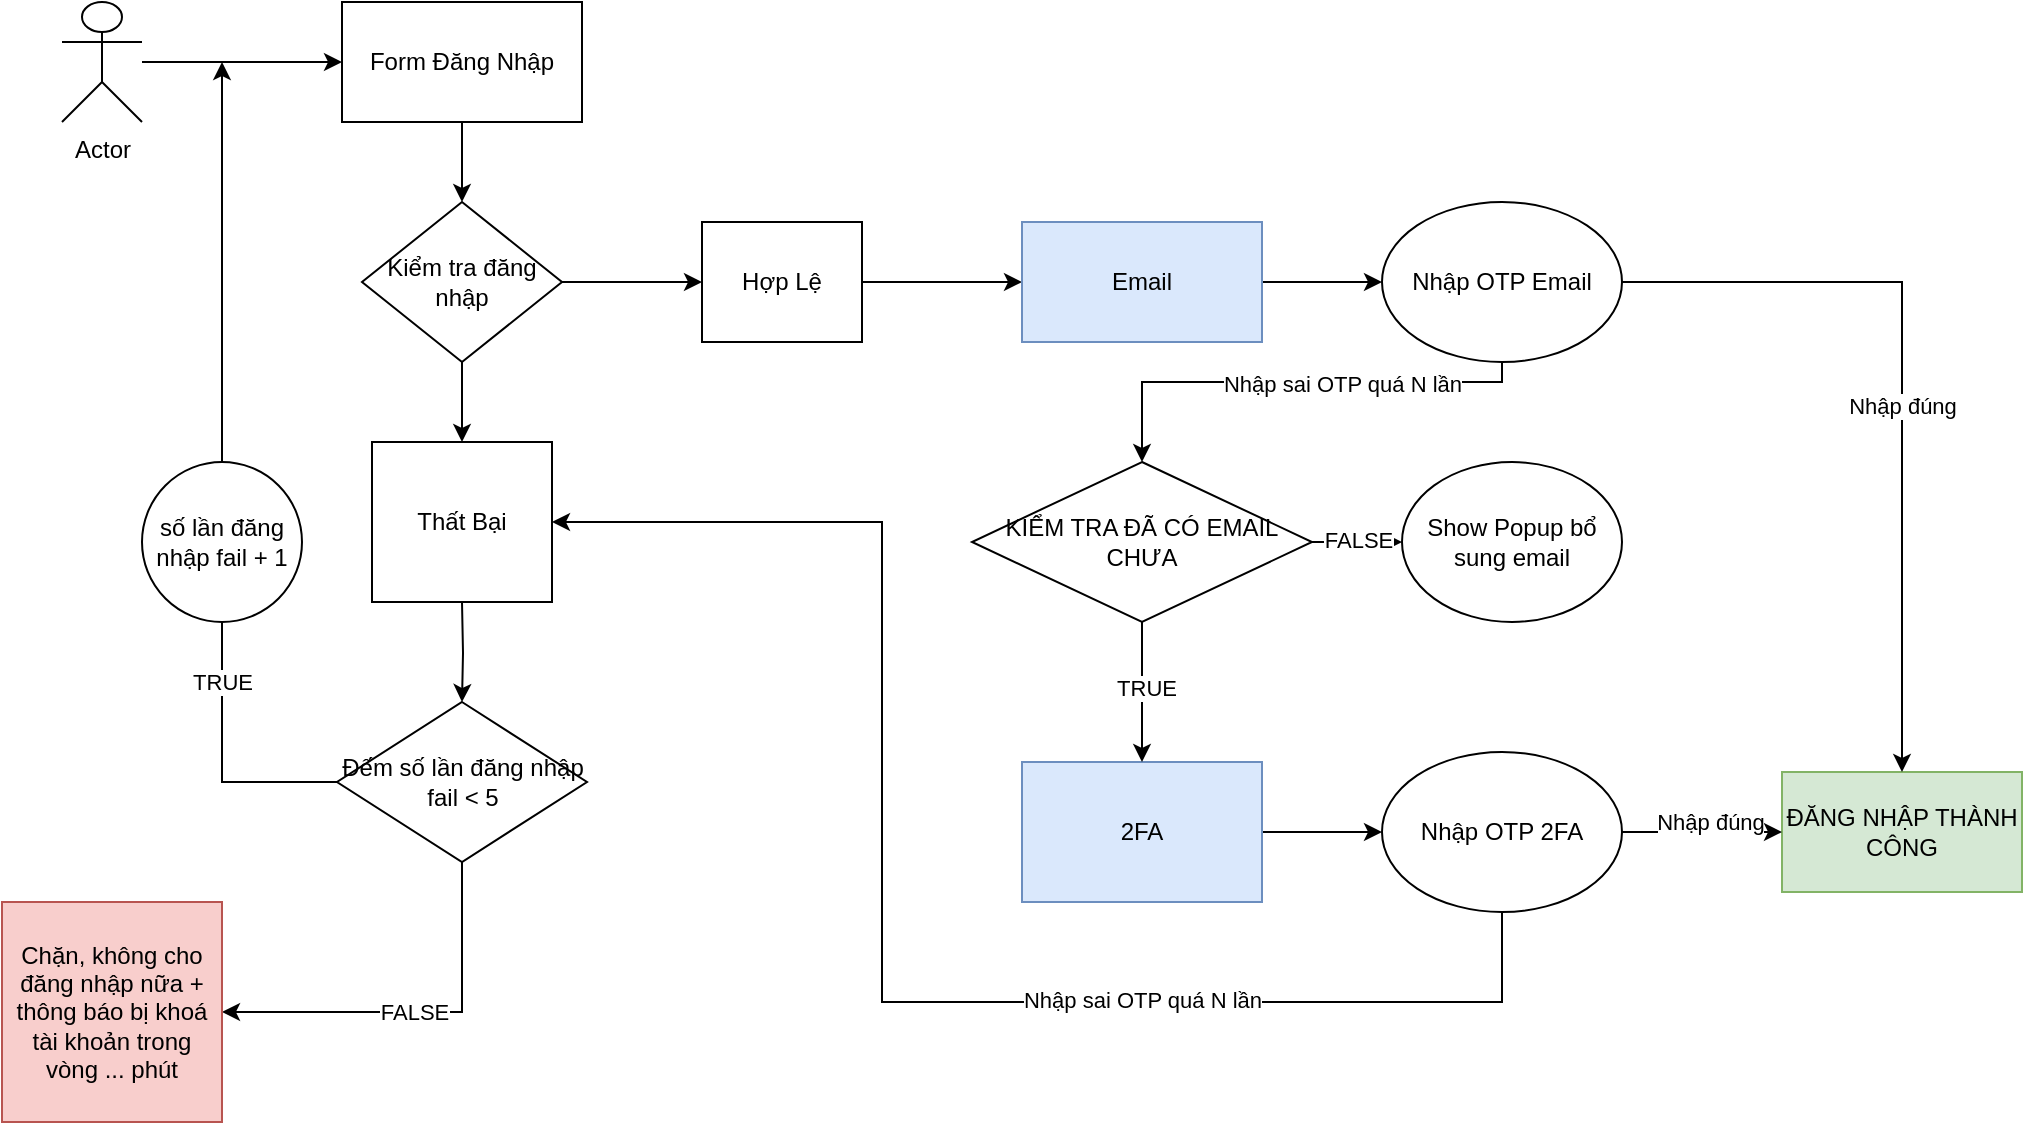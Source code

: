 <mxfile version="24.5.4" type="github">
  <diagram name="Page-1" id="c7488fd3-1785-93aa-aadb-54a6760d102a">
    <mxGraphModel dx="1194" dy="689" grid="1" gridSize="10" guides="1" tooltips="1" connect="1" arrows="1" fold="1" page="1" pageScale="1" pageWidth="1100" pageHeight="850" background="none" math="0" shadow="0">
      <root>
        <mxCell id="0" />
        <mxCell id="1" parent="0" />
        <mxCell id="ffWWxnEGxaDHrsxdAcYm-20" style="edgeStyle=orthogonalEdgeStyle;rounded=0;orthogonalLoop=1;jettySize=auto;html=1;exitX=0.5;exitY=1;exitDx=0;exitDy=0;entryX=1;entryY=0.5;entryDx=0;entryDy=0;" edge="1" parent="1" source="ffWWxnEGxaDHrsxdAcYm-4" target="ffWWxnEGxaDHrsxdAcYm-22">
          <mxGeometry relative="1" as="geometry">
            <mxPoint x="370" y="550" as="sourcePoint" />
            <mxPoint x="310" y="590" as="targetPoint" />
            <Array as="points">
              <mxPoint x="310" y="595" />
            </Array>
          </mxGeometry>
        </mxCell>
        <mxCell id="ffWWxnEGxaDHrsxdAcYm-21" value="FALSE" style="edgeLabel;html=1;align=center;verticalAlign=middle;resizable=0;points=[];" vertex="1" connectable="0" parent="ffWWxnEGxaDHrsxdAcYm-20">
          <mxGeometry x="-0.148" y="-2" relative="1" as="geometry">
            <mxPoint x="-16" y="2" as="offset" />
          </mxGeometry>
        </mxCell>
        <mxCell id="ffWWxnEGxaDHrsxdAcYm-4" value="Đếm số lần đăng nhập fail &amp;lt; 5" style="rhombus;whiteSpace=wrap;html=1;strokeColor=default;" vertex="1" parent="1">
          <mxGeometry x="247.5" y="440" width="125" height="80" as="geometry" />
        </mxCell>
        <mxCell id="ffWWxnEGxaDHrsxdAcYm-31" style="edgeStyle=orthogonalEdgeStyle;rounded=0;orthogonalLoop=1;jettySize=auto;html=1;entryX=0;entryY=0.5;entryDx=0;entryDy=0;exitX=1;exitY=0.5;exitDx=0;exitDy=0;" edge="1" parent="1" source="ffWWxnEGxaDHrsxdAcYm-106">
          <mxGeometry relative="1" as="geometry">
            <mxPoint x="370" y="230" as="sourcePoint" />
            <mxPoint x="430" y="230" as="targetPoint" />
          </mxGeometry>
        </mxCell>
        <mxCell id="ffWWxnEGxaDHrsxdAcYm-14" value="" style="edgeStyle=orthogonalEdgeStyle;rounded=0;orthogonalLoop=1;jettySize=auto;html=1;" edge="1" parent="1">
          <mxGeometry relative="1" as="geometry">
            <mxPoint x="310" y="260" as="sourcePoint" />
            <mxPoint x="310" y="310" as="targetPoint" />
          </mxGeometry>
        </mxCell>
        <mxCell id="ffWWxnEGxaDHrsxdAcYm-17" style="edgeStyle=orthogonalEdgeStyle;rounded=0;orthogonalLoop=1;jettySize=auto;html=1;entryX=0.5;entryY=0;entryDx=0;entryDy=0;" edge="1" parent="1" target="ffWWxnEGxaDHrsxdAcYm-4">
          <mxGeometry relative="1" as="geometry">
            <mxPoint x="310" y="390" as="sourcePoint" />
          </mxGeometry>
        </mxCell>
        <mxCell id="ffWWxnEGxaDHrsxdAcYm-22" value="Chặn, không cho đăng nhập nữa + thông báo bị khoá tài khoản trong vòng ... phút" style="whiteSpace=wrap;html=1;aspect=fixed;fillColor=#f8cecc;strokeColor=#b85450;" vertex="1" parent="1">
          <mxGeometry x="80" y="540" width="110" height="110" as="geometry" />
        </mxCell>
        <mxCell id="ffWWxnEGxaDHrsxdAcYm-32" style="edgeStyle=orthogonalEdgeStyle;rounded=0;orthogonalLoop=1;jettySize=auto;html=1;" edge="1" parent="1">
          <mxGeometry relative="1" as="geometry">
            <mxPoint x="590" y="230" as="targetPoint" />
            <mxPoint x="510" y="230" as="sourcePoint" />
          </mxGeometry>
        </mxCell>
        <mxCell id="ffWWxnEGxaDHrsxdAcYm-73" style="edgeStyle=orthogonalEdgeStyle;rounded=0;orthogonalLoop=1;jettySize=auto;html=1;entryX=0;entryY=0.5;entryDx=0;entryDy=0;" edge="1" parent="1" source="ffWWxnEGxaDHrsxdAcYm-33" target="ffWWxnEGxaDHrsxdAcYm-70">
          <mxGeometry relative="1" as="geometry" />
        </mxCell>
        <mxCell id="ffWWxnEGxaDHrsxdAcYm-33" value="Email" style="rounded=0;whiteSpace=wrap;html=1;fillColor=#dae8fc;strokeColor=#6c8ebf;" vertex="1" parent="1">
          <mxGeometry x="590" y="200" width="120" height="60" as="geometry" />
        </mxCell>
        <mxCell id="ffWWxnEGxaDHrsxdAcYm-83" style="edgeStyle=orthogonalEdgeStyle;rounded=0;orthogonalLoop=1;jettySize=auto;html=1;entryX=0;entryY=0.5;entryDx=0;entryDy=0;" edge="1" parent="1" source="ffWWxnEGxaDHrsxdAcYm-38" target="ffWWxnEGxaDHrsxdAcYm-81">
          <mxGeometry relative="1" as="geometry" />
        </mxCell>
        <mxCell id="ffWWxnEGxaDHrsxdAcYm-38" value="2FA" style="rounded=0;whiteSpace=wrap;html=1;fillColor=#dae8fc;strokeColor=#6c8ebf;" vertex="1" parent="1">
          <mxGeometry x="590" y="470" width="120" height="70" as="geometry" />
        </mxCell>
        <mxCell id="ffWWxnEGxaDHrsxdAcYm-99" style="edgeStyle=orthogonalEdgeStyle;rounded=0;orthogonalLoop=1;jettySize=auto;html=1;entryX=0.5;entryY=0;entryDx=0;entryDy=0;" edge="1" parent="1" source="ffWWxnEGxaDHrsxdAcYm-54" target="ffWWxnEGxaDHrsxdAcYm-38">
          <mxGeometry relative="1" as="geometry" />
        </mxCell>
        <mxCell id="ffWWxnEGxaDHrsxdAcYm-100" value="TRUE" style="edgeLabel;html=1;align=center;verticalAlign=middle;resizable=0;points=[];" vertex="1" connectable="0" parent="ffWWxnEGxaDHrsxdAcYm-99">
          <mxGeometry x="-0.071" y="2" relative="1" as="geometry">
            <mxPoint as="offset" />
          </mxGeometry>
        </mxCell>
        <mxCell id="ffWWxnEGxaDHrsxdAcYm-101" style="edgeStyle=orthogonalEdgeStyle;rounded=0;orthogonalLoop=1;jettySize=auto;html=1;" edge="1" parent="1" source="ffWWxnEGxaDHrsxdAcYm-54">
          <mxGeometry relative="1" as="geometry">
            <mxPoint x="780" y="360" as="targetPoint" />
          </mxGeometry>
        </mxCell>
        <mxCell id="ffWWxnEGxaDHrsxdAcYm-105" value="FALSE" style="edgeLabel;html=1;align=center;verticalAlign=middle;resizable=0;points=[];" vertex="1" connectable="0" parent="ffWWxnEGxaDHrsxdAcYm-101">
          <mxGeometry x="-0.011" relative="1" as="geometry">
            <mxPoint y="-1" as="offset" />
          </mxGeometry>
        </mxCell>
        <mxCell id="ffWWxnEGxaDHrsxdAcYm-54" value="KIỂM TRA ĐÃ CÓ EMAIL CHƯA" style="rhombus;whiteSpace=wrap;html=1;" vertex="1" parent="1">
          <mxGeometry x="565" y="320" width="170" height="80" as="geometry" />
        </mxCell>
        <mxCell id="ffWWxnEGxaDHrsxdAcYm-59" value="ĐĂNG NHẬP THÀNH CÔNG" style="rounded=0;whiteSpace=wrap;html=1;fillColor=#d5e8d4;strokeColor=#82b366;" vertex="1" parent="1">
          <mxGeometry x="970" y="475" width="120" height="60" as="geometry" />
        </mxCell>
        <mxCell id="ffWWxnEGxaDHrsxdAcYm-69" value="Hợp Lệ" style="rounded=0;whiteSpace=wrap;html=1;" vertex="1" parent="1">
          <mxGeometry x="430" y="200" width="80" height="60" as="geometry" />
        </mxCell>
        <mxCell id="ffWWxnEGxaDHrsxdAcYm-74" style="edgeStyle=orthogonalEdgeStyle;rounded=0;orthogonalLoop=1;jettySize=auto;html=1;entryX=0.5;entryY=0;entryDx=0;entryDy=0;" edge="1" parent="1" source="ffWWxnEGxaDHrsxdAcYm-70" target="ffWWxnEGxaDHrsxdAcYm-59">
          <mxGeometry relative="1" as="geometry">
            <mxPoint x="1000" y="470" as="targetPoint" />
            <Array as="points">
              <mxPoint x="1030" y="230" />
            </Array>
          </mxGeometry>
        </mxCell>
        <mxCell id="ffWWxnEGxaDHrsxdAcYm-75" value="Nhập đúng" style="edgeLabel;html=1;align=center;verticalAlign=middle;resizable=0;points=[];" vertex="1" connectable="0" parent="ffWWxnEGxaDHrsxdAcYm-74">
          <mxGeometry x="0.05" relative="1" as="geometry">
            <mxPoint as="offset" />
          </mxGeometry>
        </mxCell>
        <mxCell id="ffWWxnEGxaDHrsxdAcYm-98" style="edgeStyle=orthogonalEdgeStyle;rounded=0;orthogonalLoop=1;jettySize=auto;html=1;entryX=0.5;entryY=0;entryDx=0;entryDy=0;" edge="1" parent="1" source="ffWWxnEGxaDHrsxdAcYm-70" target="ffWWxnEGxaDHrsxdAcYm-54">
          <mxGeometry relative="1" as="geometry">
            <Array as="points">
              <mxPoint x="830" y="280" />
              <mxPoint x="650" y="280" />
            </Array>
          </mxGeometry>
        </mxCell>
        <mxCell id="ffWWxnEGxaDHrsxdAcYm-103" value="Nhập sai OTP quá N lần" style="edgeLabel;html=1;align=center;verticalAlign=middle;resizable=0;points=[];" vertex="1" connectable="0" parent="ffWWxnEGxaDHrsxdAcYm-98">
          <mxGeometry x="-0.204" y="1" relative="1" as="geometry">
            <mxPoint x="1" as="offset" />
          </mxGeometry>
        </mxCell>
        <mxCell id="ffWWxnEGxaDHrsxdAcYm-70" value="Nhập OTP Email" style="ellipse;whiteSpace=wrap;html=1;" vertex="1" parent="1">
          <mxGeometry x="770" y="190" width="120" height="80" as="geometry" />
        </mxCell>
        <mxCell id="ffWWxnEGxaDHrsxdAcYm-84" value="Nhập đúng" style="edgeStyle=orthogonalEdgeStyle;rounded=0;orthogonalLoop=1;jettySize=auto;html=1;entryX=0;entryY=0.5;entryDx=0;entryDy=0;" edge="1" parent="1" source="ffWWxnEGxaDHrsxdAcYm-81" target="ffWWxnEGxaDHrsxdAcYm-59">
          <mxGeometry x="0.091" y="5" relative="1" as="geometry">
            <mxPoint as="offset" />
          </mxGeometry>
        </mxCell>
        <mxCell id="ffWWxnEGxaDHrsxdAcYm-96" style="edgeStyle=orthogonalEdgeStyle;rounded=0;orthogonalLoop=1;jettySize=auto;html=1;entryX=1;entryY=0.5;entryDx=0;entryDy=0;" edge="1" parent="1" source="ffWWxnEGxaDHrsxdAcYm-81" target="ffWWxnEGxaDHrsxdAcYm-85">
          <mxGeometry relative="1" as="geometry">
            <Array as="points">
              <mxPoint x="830" y="590" />
              <mxPoint x="520" y="590" />
              <mxPoint x="520" y="350" />
            </Array>
          </mxGeometry>
        </mxCell>
        <mxCell id="ffWWxnEGxaDHrsxdAcYm-97" value="Nhập sai OTP quá N lần" style="edgeLabel;html=1;align=center;verticalAlign=middle;resizable=0;points=[];" vertex="1" connectable="0" parent="ffWWxnEGxaDHrsxdAcYm-96">
          <mxGeometry x="-0.404" y="-1" relative="1" as="geometry">
            <mxPoint x="1" as="offset" />
          </mxGeometry>
        </mxCell>
        <mxCell id="ffWWxnEGxaDHrsxdAcYm-81" value="Nhập OTP 2FA" style="ellipse;whiteSpace=wrap;html=1;" vertex="1" parent="1">
          <mxGeometry x="770" y="465" width="120" height="80" as="geometry" />
        </mxCell>
        <mxCell id="ffWWxnEGxaDHrsxdAcYm-85" value="Thất Bại" style="rounded=0;whiteSpace=wrap;html=1;" vertex="1" parent="1">
          <mxGeometry x="265" y="310" width="90" height="80" as="geometry" />
        </mxCell>
        <mxCell id="ffWWxnEGxaDHrsxdAcYm-87" value="" style="edgeStyle=orthogonalEdgeStyle;rounded=0;orthogonalLoop=1;jettySize=auto;html=1;entryX=0;entryY=0.5;entryDx=0;entryDy=0;" edge="1" parent="1" source="ffWWxnEGxaDHrsxdAcYm-4" target="ffWWxnEGxaDHrsxdAcYm-86">
          <mxGeometry relative="1" as="geometry">
            <mxPoint x="248" y="480" as="sourcePoint" />
            <mxPoint x="250" y="230" as="targetPoint" />
            <Array as="points">
              <mxPoint x="190" y="480" />
            </Array>
          </mxGeometry>
        </mxCell>
        <mxCell id="ffWWxnEGxaDHrsxdAcYm-88" value="TRUE" style="edgeLabel;html=1;align=center;verticalAlign=middle;resizable=0;points=[];" vertex="1" connectable="0" parent="ffWWxnEGxaDHrsxdAcYm-87">
          <mxGeometry x="-0.013" y="-4" relative="1" as="geometry">
            <mxPoint x="-4" as="offset" />
          </mxGeometry>
        </mxCell>
        <mxCell id="ffWWxnEGxaDHrsxdAcYm-111" style="edgeStyle=orthogonalEdgeStyle;rounded=0;orthogonalLoop=1;jettySize=auto;html=1;" edge="1" parent="1" source="ffWWxnEGxaDHrsxdAcYm-86">
          <mxGeometry relative="1" as="geometry">
            <mxPoint x="190" y="120" as="targetPoint" />
          </mxGeometry>
        </mxCell>
        <mxCell id="ffWWxnEGxaDHrsxdAcYm-86" value="số lần đăng nhập fail + 1" style="ellipse;whiteSpace=wrap;html=1;aspect=fixed;" vertex="1" parent="1">
          <mxGeometry x="150" y="320" width="80" height="80" as="geometry" />
        </mxCell>
        <mxCell id="ffWWxnEGxaDHrsxdAcYm-102" value="Show Popup bổ sung email" style="ellipse;whiteSpace=wrap;html=1;" vertex="1" parent="1">
          <mxGeometry x="780" y="320" width="110" height="80" as="geometry" />
        </mxCell>
        <mxCell id="ffWWxnEGxaDHrsxdAcYm-106" value="Kiểm tra đăng nhập" style="rhombus;whiteSpace=wrap;html=1;" vertex="1" parent="1">
          <mxGeometry x="260" y="190" width="100" height="80" as="geometry" />
        </mxCell>
        <mxCell id="ffWWxnEGxaDHrsxdAcYm-108" style="edgeStyle=orthogonalEdgeStyle;rounded=0;orthogonalLoop=1;jettySize=auto;html=1;entryX=0.5;entryY=0;entryDx=0;entryDy=0;" edge="1" parent="1" source="ffWWxnEGxaDHrsxdAcYm-107" target="ffWWxnEGxaDHrsxdAcYm-106">
          <mxGeometry relative="1" as="geometry" />
        </mxCell>
        <mxCell id="ffWWxnEGxaDHrsxdAcYm-107" value="Form Đăng Nhập" style="rounded=0;whiteSpace=wrap;html=1;" vertex="1" parent="1">
          <mxGeometry x="250" y="90" width="120" height="60" as="geometry" />
        </mxCell>
        <mxCell id="ffWWxnEGxaDHrsxdAcYm-110" style="edgeStyle=orthogonalEdgeStyle;rounded=0;orthogonalLoop=1;jettySize=auto;html=1;entryX=0;entryY=0.5;entryDx=0;entryDy=0;" edge="1" parent="1" source="ffWWxnEGxaDHrsxdAcYm-109" target="ffWWxnEGxaDHrsxdAcYm-107">
          <mxGeometry relative="1" as="geometry" />
        </mxCell>
        <mxCell id="ffWWxnEGxaDHrsxdAcYm-109" value="Actor" style="shape=umlActor;verticalLabelPosition=bottom;verticalAlign=top;html=1;outlineConnect=0;" vertex="1" parent="1">
          <mxGeometry x="110" y="90" width="40" height="60" as="geometry" />
        </mxCell>
      </root>
    </mxGraphModel>
  </diagram>
</mxfile>
